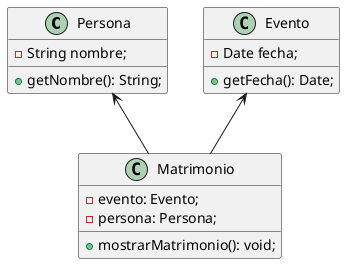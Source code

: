 @startuml
class Persona{
    -String nombre;
    +getNombre(): String;
}
class Evento{
    -Date fecha;
    +getFecha(): Date;
}
class Matrimonio{
    -evento: Evento;
    -persona: Persona;
    +mostrarMatrimonio(): void;
}
Persona <-- Matrimonio
Evento <-- Matrimonio